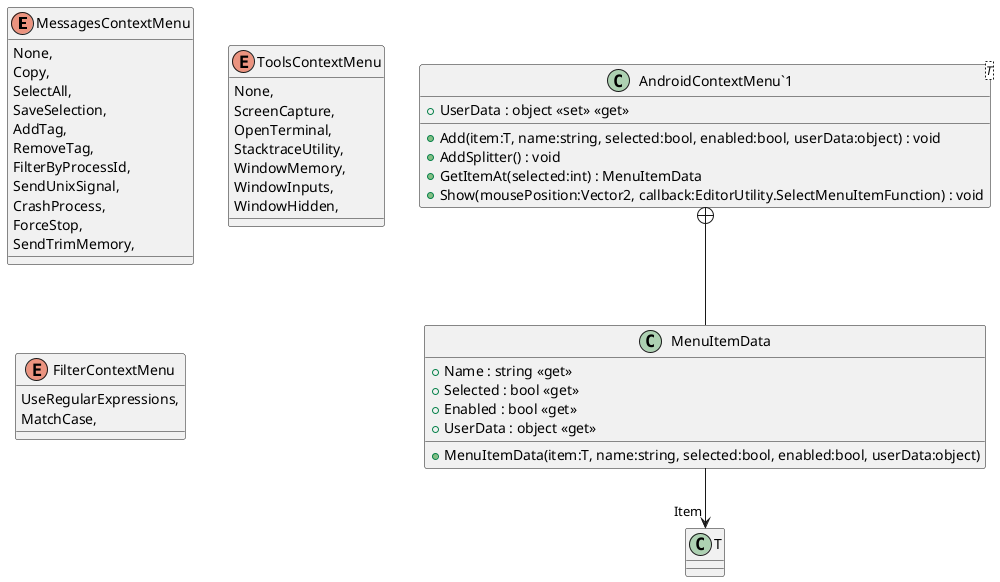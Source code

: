 @startuml
enum MessagesContextMenu {
    None,
    Copy,
    SelectAll,
    SaveSelection,
    AddTag,
    RemoveTag,
    FilterByProcessId,
    SendUnixSignal,
    CrashProcess,
    ForceStop,
    SendTrimMemory,
}
enum ToolsContextMenu {
    None,
    ScreenCapture,
    OpenTerminal,
    StacktraceUtility,
    WindowMemory,
    WindowInputs,
    WindowHidden,
}
enum FilterContextMenu {
    UseRegularExpressions,
    MatchCase,
}
class "AndroidContextMenu`1"<T> {
    + UserData : object <<set>> <<get>>
    + Add(item:T, name:string, selected:bool, enabled:bool, userData:object) : void
    + AddSplitter() : void
    + GetItemAt(selected:int) : MenuItemData
    + Show(mousePosition:Vector2, callback:EditorUtility.SelectMenuItemFunction) : void
}
class MenuItemData {
    + Name : string <<get>>
    + Selected : bool <<get>>
    + Enabled : bool <<get>>
    + UserData : object <<get>>
    + MenuItemData(item:T, name:string, selected:bool, enabled:bool, userData:object)
}
"AndroidContextMenu`1" +-- MenuItemData
MenuItemData --> "Item" T
@enduml

